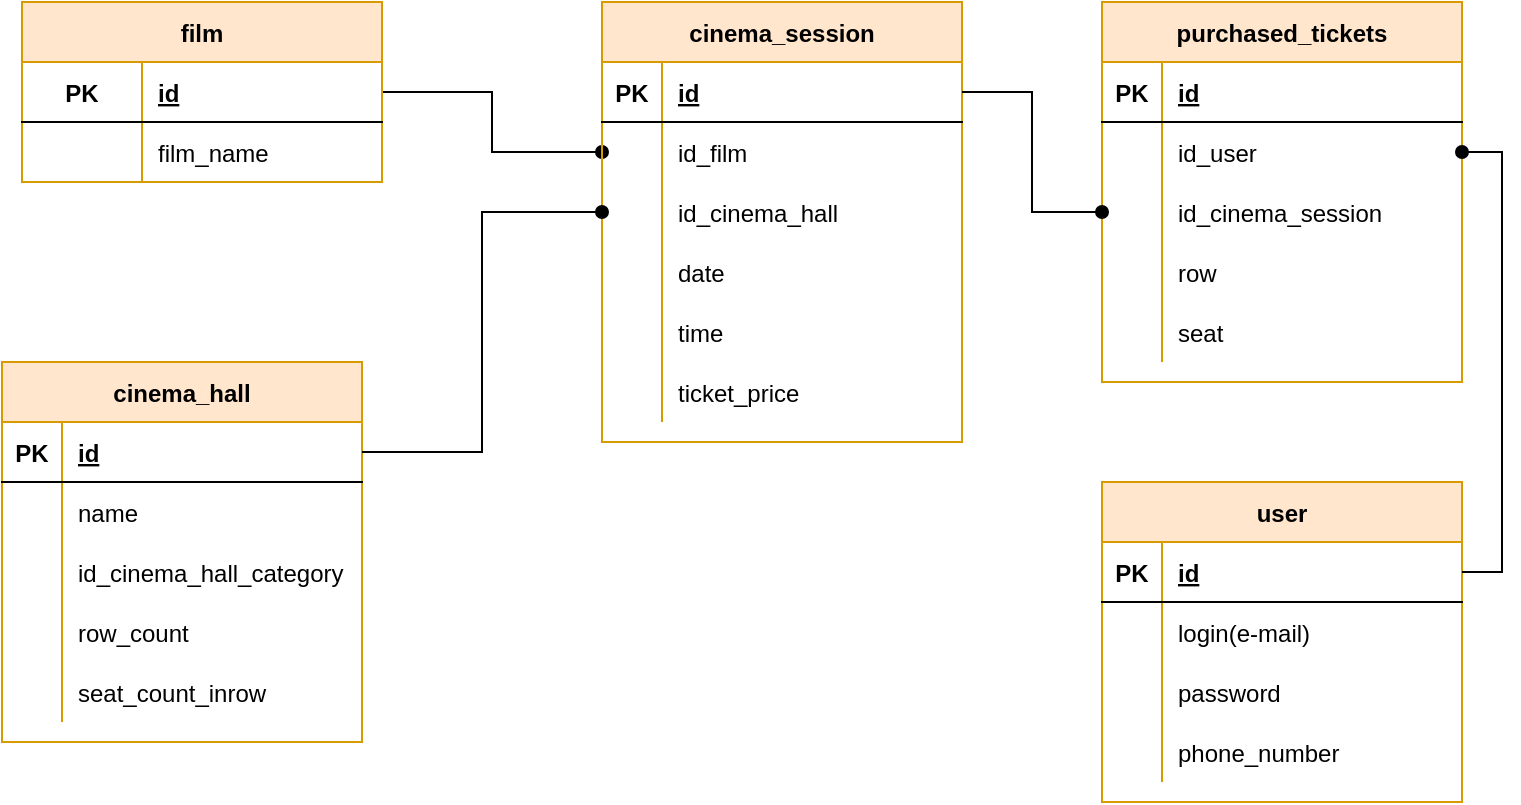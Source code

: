 <mxfile version="13.9.8" type="github">
  <diagram id="K_0Y14OT219pobGqaZKj" name="Page-1">
    <mxGraphModel dx="898" dy="511" grid="1" gridSize="10" guides="1" tooltips="1" connect="1" arrows="1" fold="1" page="1" pageScale="1" pageWidth="827" pageHeight="1169" math="0" shadow="0">
      <root>
        <mxCell id="0" />
        <mxCell id="1" parent="0" />
        <mxCell id="yguj9xTY37gFsHTAbNiu-161" value="purchased_tickets" style="shape=table;startSize=30;container=1;collapsible=1;childLayout=tableLayout;fixedRows=1;rowLines=0;fontStyle=1;align=center;resizeLast=1;fillColor=#ffe6cc;strokeColor=#d79b00;" parent="1" vertex="1">
          <mxGeometry x="580" y="20" width="180" height="190" as="geometry" />
        </mxCell>
        <mxCell id="yguj9xTY37gFsHTAbNiu-162" value="" style="shape=partialRectangle;collapsible=0;dropTarget=0;pointerEvents=0;fillColor=none;top=0;left=0;bottom=1;right=0;points=[[0,0.5],[1,0.5]];portConstraint=eastwest;" parent="yguj9xTY37gFsHTAbNiu-161" vertex="1">
          <mxGeometry y="30" width="180" height="30" as="geometry" />
        </mxCell>
        <mxCell id="yguj9xTY37gFsHTAbNiu-163" value="PK" style="shape=partialRectangle;connectable=0;fillColor=none;top=0;left=0;bottom=0;right=0;fontStyle=1;overflow=hidden;" parent="yguj9xTY37gFsHTAbNiu-162" vertex="1">
          <mxGeometry width="30" height="30" as="geometry" />
        </mxCell>
        <mxCell id="yguj9xTY37gFsHTAbNiu-164" value="id" style="shape=partialRectangle;connectable=0;fillColor=none;top=0;left=0;bottom=0;right=0;align=left;spacingLeft=6;fontStyle=5;overflow=hidden;" parent="yguj9xTY37gFsHTAbNiu-162" vertex="1">
          <mxGeometry x="30" width="150" height="30" as="geometry" />
        </mxCell>
        <mxCell id="yguj9xTY37gFsHTAbNiu-165" value="" style="shape=partialRectangle;collapsible=0;dropTarget=0;pointerEvents=0;fillColor=none;top=0;left=0;bottom=0;right=0;points=[[0,0.5],[1,0.5]];portConstraint=eastwest;" parent="yguj9xTY37gFsHTAbNiu-161" vertex="1">
          <mxGeometry y="60" width="180" height="30" as="geometry" />
        </mxCell>
        <mxCell id="yguj9xTY37gFsHTAbNiu-166" value="" style="shape=partialRectangle;connectable=0;fillColor=none;top=0;left=0;bottom=0;right=0;editable=1;overflow=hidden;fontStyle=1" parent="yguj9xTY37gFsHTAbNiu-165" vertex="1">
          <mxGeometry width="30" height="30" as="geometry" />
        </mxCell>
        <mxCell id="yguj9xTY37gFsHTAbNiu-167" value="id_user" style="shape=partialRectangle;connectable=0;fillColor=none;top=0;left=0;bottom=0;right=0;align=left;spacingLeft=6;overflow=hidden;" parent="yguj9xTY37gFsHTAbNiu-165" vertex="1">
          <mxGeometry x="30" width="150" height="30" as="geometry" />
        </mxCell>
        <mxCell id="yguj9xTY37gFsHTAbNiu-168" value="" style="shape=partialRectangle;collapsible=0;dropTarget=0;pointerEvents=0;fillColor=none;top=0;left=0;bottom=0;right=0;points=[[0,0.5],[1,0.5]];portConstraint=eastwest;" parent="yguj9xTY37gFsHTAbNiu-161" vertex="1">
          <mxGeometry y="90" width="180" height="30" as="geometry" />
        </mxCell>
        <mxCell id="yguj9xTY37gFsHTAbNiu-169" value="" style="shape=partialRectangle;connectable=0;fillColor=none;top=0;left=0;bottom=0;right=0;editable=1;overflow=hidden;fontStyle=1" parent="yguj9xTY37gFsHTAbNiu-168" vertex="1">
          <mxGeometry width="30" height="30" as="geometry" />
        </mxCell>
        <mxCell id="yguj9xTY37gFsHTAbNiu-170" value="id_cinema_session" style="shape=partialRectangle;connectable=0;fillColor=none;top=0;left=0;bottom=0;right=0;align=left;spacingLeft=6;overflow=hidden;" parent="yguj9xTY37gFsHTAbNiu-168" vertex="1">
          <mxGeometry x="30" width="150" height="30" as="geometry" />
        </mxCell>
        <mxCell id="yguj9xTY37gFsHTAbNiu-171" value="" style="shape=partialRectangle;collapsible=0;dropTarget=0;pointerEvents=0;fillColor=none;top=0;left=0;bottom=0;right=0;points=[[0,0.5],[1,0.5]];portConstraint=eastwest;" parent="yguj9xTY37gFsHTAbNiu-161" vertex="1">
          <mxGeometry y="120" width="180" height="30" as="geometry" />
        </mxCell>
        <mxCell id="yguj9xTY37gFsHTAbNiu-172" value="" style="shape=partialRectangle;connectable=0;fillColor=none;top=0;left=0;bottom=0;right=0;editable=1;overflow=hidden;" parent="yguj9xTY37gFsHTAbNiu-171" vertex="1">
          <mxGeometry width="30" height="30" as="geometry" />
        </mxCell>
        <mxCell id="yguj9xTY37gFsHTAbNiu-173" value="row" style="shape=partialRectangle;connectable=0;fillColor=none;top=0;left=0;bottom=0;right=0;align=left;spacingLeft=6;overflow=hidden;" parent="yguj9xTY37gFsHTAbNiu-171" vertex="1">
          <mxGeometry x="30" width="150" height="30" as="geometry" />
        </mxCell>
        <mxCell id="yguj9xTY37gFsHTAbNiu-174" value="" style="shape=partialRectangle;collapsible=0;dropTarget=0;pointerEvents=0;fillColor=none;top=0;left=0;bottom=0;right=0;points=[[0,0.5],[1,0.5]];portConstraint=eastwest;" parent="yguj9xTY37gFsHTAbNiu-161" vertex="1">
          <mxGeometry y="150" width="180" height="30" as="geometry" />
        </mxCell>
        <mxCell id="yguj9xTY37gFsHTAbNiu-175" value="" style="shape=partialRectangle;connectable=0;fillColor=none;top=0;left=0;bottom=0;right=0;editable=1;overflow=hidden;" parent="yguj9xTY37gFsHTAbNiu-174" vertex="1">
          <mxGeometry width="30" height="30" as="geometry" />
        </mxCell>
        <mxCell id="yguj9xTY37gFsHTAbNiu-176" value="seat" style="shape=partialRectangle;connectable=0;fillColor=none;top=0;left=0;bottom=0;right=0;align=left;spacingLeft=6;overflow=hidden;" parent="yguj9xTY37gFsHTAbNiu-174" vertex="1">
          <mxGeometry x="30" width="150" height="30" as="geometry" />
        </mxCell>
        <mxCell id="yguj9xTY37gFsHTAbNiu-103" value="user" style="shape=table;startSize=30;container=1;collapsible=1;childLayout=tableLayout;fixedRows=1;rowLines=0;fontStyle=1;align=center;resizeLast=1;fillColor=#ffe6cc;strokeColor=#d79b00;" parent="1" vertex="1">
          <mxGeometry x="580" y="260" width="180" height="160" as="geometry" />
        </mxCell>
        <mxCell id="yguj9xTY37gFsHTAbNiu-104" value="" style="shape=partialRectangle;collapsible=0;dropTarget=0;pointerEvents=0;fillColor=none;top=0;left=0;bottom=1;right=0;points=[[0,0.5],[1,0.5]];portConstraint=eastwest;" parent="yguj9xTY37gFsHTAbNiu-103" vertex="1">
          <mxGeometry y="30" width="180" height="30" as="geometry" />
        </mxCell>
        <mxCell id="yguj9xTY37gFsHTAbNiu-105" value="PK" style="shape=partialRectangle;connectable=0;fillColor=none;top=0;left=0;bottom=0;right=0;fontStyle=1;overflow=hidden;" parent="yguj9xTY37gFsHTAbNiu-104" vertex="1">
          <mxGeometry width="30" height="30" as="geometry" />
        </mxCell>
        <mxCell id="yguj9xTY37gFsHTAbNiu-106" value="id" style="shape=partialRectangle;connectable=0;fillColor=none;top=0;left=0;bottom=0;right=0;align=left;spacingLeft=6;fontStyle=5;overflow=hidden;" parent="yguj9xTY37gFsHTAbNiu-104" vertex="1">
          <mxGeometry x="30" width="150" height="30" as="geometry" />
        </mxCell>
        <mxCell id="yguj9xTY37gFsHTAbNiu-107" value="" style="shape=partialRectangle;collapsible=0;dropTarget=0;pointerEvents=0;fillColor=none;top=0;left=0;bottom=0;right=0;points=[[0,0.5],[1,0.5]];portConstraint=eastwest;" parent="yguj9xTY37gFsHTAbNiu-103" vertex="1">
          <mxGeometry y="60" width="180" height="30" as="geometry" />
        </mxCell>
        <mxCell id="yguj9xTY37gFsHTAbNiu-108" value="" style="shape=partialRectangle;connectable=0;fillColor=none;top=0;left=0;bottom=0;right=0;editable=1;overflow=hidden;" parent="yguj9xTY37gFsHTAbNiu-107" vertex="1">
          <mxGeometry width="30" height="30" as="geometry" />
        </mxCell>
        <mxCell id="yguj9xTY37gFsHTAbNiu-109" value="login(e-mail)" style="shape=partialRectangle;connectable=0;fillColor=none;top=0;left=0;bottom=0;right=0;align=left;spacingLeft=6;overflow=hidden;" parent="yguj9xTY37gFsHTAbNiu-107" vertex="1">
          <mxGeometry x="30" width="150" height="30" as="geometry" />
        </mxCell>
        <mxCell id="yguj9xTY37gFsHTAbNiu-110" value="" style="shape=partialRectangle;collapsible=0;dropTarget=0;pointerEvents=0;fillColor=none;top=0;left=0;bottom=0;right=0;points=[[0,0.5],[1,0.5]];portConstraint=eastwest;" parent="yguj9xTY37gFsHTAbNiu-103" vertex="1">
          <mxGeometry y="90" width="180" height="30" as="geometry" />
        </mxCell>
        <mxCell id="yguj9xTY37gFsHTAbNiu-111" value="" style="shape=partialRectangle;connectable=0;fillColor=none;top=0;left=0;bottom=0;right=0;editable=1;overflow=hidden;" parent="yguj9xTY37gFsHTAbNiu-110" vertex="1">
          <mxGeometry width="30" height="30" as="geometry" />
        </mxCell>
        <mxCell id="yguj9xTY37gFsHTAbNiu-112" value="password" style="shape=partialRectangle;connectable=0;fillColor=none;top=0;left=0;bottom=0;right=0;align=left;spacingLeft=6;overflow=hidden;" parent="yguj9xTY37gFsHTAbNiu-110" vertex="1">
          <mxGeometry x="30" width="150" height="30" as="geometry" />
        </mxCell>
        <mxCell id="yguj9xTY37gFsHTAbNiu-113" value="" style="shape=partialRectangle;collapsible=0;dropTarget=0;pointerEvents=0;fillColor=none;top=0;left=0;bottom=0;right=0;points=[[0,0.5],[1,0.5]];portConstraint=eastwest;" parent="yguj9xTY37gFsHTAbNiu-103" vertex="1">
          <mxGeometry y="120" width="180" height="30" as="geometry" />
        </mxCell>
        <mxCell id="yguj9xTY37gFsHTAbNiu-114" value="" style="shape=partialRectangle;connectable=0;fillColor=none;top=0;left=0;bottom=0;right=0;editable=1;overflow=hidden;" parent="yguj9xTY37gFsHTAbNiu-113" vertex="1">
          <mxGeometry width="30" height="30" as="geometry" />
        </mxCell>
        <mxCell id="yguj9xTY37gFsHTAbNiu-115" value="phone_number" style="shape=partialRectangle;connectable=0;fillColor=none;top=0;left=0;bottom=0;right=0;align=left;spacingLeft=6;overflow=hidden;" parent="yguj9xTY37gFsHTAbNiu-113" vertex="1">
          <mxGeometry x="30" width="150" height="30" as="geometry" />
        </mxCell>
        <mxCell id="yguj9xTY37gFsHTAbNiu-182" style="edgeStyle=orthogonalEdgeStyle;rounded=0;orthogonalLoop=1;jettySize=auto;html=1;exitX=1;exitY=0.5;exitDx=0;exitDy=0;entryX=1;entryY=0.5;entryDx=0;entryDy=0;startArrow=oval;startFill=1;endArrow=none;endFill=0;" parent="1" source="yguj9xTY37gFsHTAbNiu-165" target="yguj9xTY37gFsHTAbNiu-104" edge="1">
          <mxGeometry relative="1" as="geometry" />
        </mxCell>
        <mxCell id="yguj9xTY37gFsHTAbNiu-187" style="edgeStyle=elbowEdgeStyle;rounded=0;orthogonalLoop=1;jettySize=auto;html=1;exitX=1;exitY=0.5;exitDx=0;exitDy=0;entryX=0;entryY=0.5;entryDx=0;entryDy=0;startArrow=none;startFill=0;endArrow=oval;endFill=1;" parent="1" source="yguj9xTY37gFsHTAbNiu-65" target="yguj9xTY37gFsHTAbNiu-88" edge="1">
          <mxGeometry relative="1" as="geometry" />
        </mxCell>
        <mxCell id="yguj9xTY37gFsHTAbNiu-64" value="film" style="shape=table;startSize=30;container=1;collapsible=1;childLayout=tableLayout;fixedRows=1;rowLines=0;fontStyle=1;align=center;resizeLast=1;fillColor=#ffe6cc;strokeColor=#d79b00;" parent="1" vertex="1">
          <mxGeometry x="40" y="20" width="180" height="90" as="geometry" />
        </mxCell>
        <mxCell id="yguj9xTY37gFsHTAbNiu-65" value="" style="shape=partialRectangle;collapsible=0;dropTarget=0;pointerEvents=0;fillColor=none;top=0;left=0;bottom=1;right=0;points=[[0,0.5],[1,0.5]];portConstraint=eastwest;" parent="yguj9xTY37gFsHTAbNiu-64" vertex="1">
          <mxGeometry y="30" width="180" height="30" as="geometry" />
        </mxCell>
        <mxCell id="yguj9xTY37gFsHTAbNiu-66" value="PK" style="shape=partialRectangle;connectable=0;fillColor=none;top=0;left=0;bottom=0;right=0;fontStyle=1;overflow=hidden;" parent="yguj9xTY37gFsHTAbNiu-65" vertex="1">
          <mxGeometry width="60" height="30" as="geometry" />
        </mxCell>
        <mxCell id="yguj9xTY37gFsHTAbNiu-67" value="id" style="shape=partialRectangle;connectable=0;fillColor=none;top=0;left=0;bottom=0;right=0;align=left;spacingLeft=6;fontStyle=5;overflow=hidden;" parent="yguj9xTY37gFsHTAbNiu-65" vertex="1">
          <mxGeometry x="60" width="120" height="30" as="geometry" />
        </mxCell>
        <mxCell id="yguj9xTY37gFsHTAbNiu-68" value="" style="shape=partialRectangle;collapsible=0;dropTarget=0;pointerEvents=0;fillColor=none;top=0;left=0;bottom=0;right=0;points=[[0,0.5],[1,0.5]];portConstraint=eastwest;" parent="yguj9xTY37gFsHTAbNiu-64" vertex="1">
          <mxGeometry y="60" width="180" height="30" as="geometry" />
        </mxCell>
        <mxCell id="yguj9xTY37gFsHTAbNiu-69" value="" style="shape=partialRectangle;connectable=0;fillColor=none;top=0;left=0;bottom=0;right=0;editable=1;overflow=hidden;" parent="yguj9xTY37gFsHTAbNiu-68" vertex="1">
          <mxGeometry width="60" height="30" as="geometry" />
        </mxCell>
        <mxCell id="yguj9xTY37gFsHTAbNiu-70" value="film_name" style="shape=partialRectangle;connectable=0;fillColor=none;top=0;left=0;bottom=0;right=0;align=left;spacingLeft=6;overflow=hidden;" parent="yguj9xTY37gFsHTAbNiu-68" vertex="1">
          <mxGeometry x="60" width="120" height="30" as="geometry" />
        </mxCell>
        <mxCell id="yguj9xTY37gFsHTAbNiu-84" value="cinema_session" style="shape=table;startSize=30;container=1;collapsible=1;childLayout=tableLayout;fixedRows=1;rowLines=0;fontStyle=1;align=center;resizeLast=1;fillColor=#ffe6cc;strokeColor=#d79b00;" parent="1" vertex="1">
          <mxGeometry x="330" y="20" width="180" height="220" as="geometry" />
        </mxCell>
        <mxCell id="yguj9xTY37gFsHTAbNiu-85" value="" style="shape=partialRectangle;collapsible=0;dropTarget=0;pointerEvents=0;fillColor=none;top=0;left=0;bottom=1;right=0;points=[[0,0.5],[1,0.5]];portConstraint=eastwest;" parent="yguj9xTY37gFsHTAbNiu-84" vertex="1">
          <mxGeometry y="30" width="180" height="30" as="geometry" />
        </mxCell>
        <mxCell id="yguj9xTY37gFsHTAbNiu-86" value="PK" style="shape=partialRectangle;connectable=0;fillColor=none;top=0;left=0;bottom=0;right=0;fontStyle=1;overflow=hidden;" parent="yguj9xTY37gFsHTAbNiu-85" vertex="1">
          <mxGeometry width="30" height="30" as="geometry" />
        </mxCell>
        <mxCell id="yguj9xTY37gFsHTAbNiu-87" value="id" style="shape=partialRectangle;connectable=0;fillColor=none;top=0;left=0;bottom=0;right=0;align=left;spacingLeft=6;fontStyle=5;overflow=hidden;" parent="yguj9xTY37gFsHTAbNiu-85" vertex="1">
          <mxGeometry x="30" width="150" height="30" as="geometry" />
        </mxCell>
        <mxCell id="yguj9xTY37gFsHTAbNiu-88" value="" style="shape=partialRectangle;collapsible=0;dropTarget=0;pointerEvents=0;fillColor=none;top=0;left=0;bottom=0;right=0;points=[[0,0.5],[1,0.5]];portConstraint=eastwest;" parent="yguj9xTY37gFsHTAbNiu-84" vertex="1">
          <mxGeometry y="60" width="180" height="30" as="geometry" />
        </mxCell>
        <mxCell id="yguj9xTY37gFsHTAbNiu-89" value="" style="shape=partialRectangle;connectable=0;fillColor=none;top=0;left=0;bottom=0;right=0;editable=1;overflow=hidden;fontStyle=1" parent="yguj9xTY37gFsHTAbNiu-88" vertex="1">
          <mxGeometry width="30" height="30" as="geometry" />
        </mxCell>
        <mxCell id="yguj9xTY37gFsHTAbNiu-90" value="id_film" style="shape=partialRectangle;connectable=0;fillColor=none;top=0;left=0;bottom=0;right=0;align=left;spacingLeft=6;overflow=hidden;" parent="yguj9xTY37gFsHTAbNiu-88" vertex="1">
          <mxGeometry x="30" width="150" height="30" as="geometry" />
        </mxCell>
        <mxCell id="yguj9xTY37gFsHTAbNiu-91" value="" style="shape=partialRectangle;collapsible=0;dropTarget=0;pointerEvents=0;fillColor=none;top=0;left=0;bottom=0;right=0;points=[[0,0.5],[1,0.5]];portConstraint=eastwest;" parent="yguj9xTY37gFsHTAbNiu-84" vertex="1">
          <mxGeometry y="90" width="180" height="30" as="geometry" />
        </mxCell>
        <mxCell id="yguj9xTY37gFsHTAbNiu-92" value="" style="shape=partialRectangle;connectable=0;fillColor=none;top=0;left=0;bottom=0;right=0;editable=1;overflow=hidden;fontStyle=1" parent="yguj9xTY37gFsHTAbNiu-91" vertex="1">
          <mxGeometry width="30" height="30" as="geometry" />
        </mxCell>
        <mxCell id="yguj9xTY37gFsHTAbNiu-93" value="id_cinema_hall" style="shape=partialRectangle;connectable=0;fillColor=none;top=0;left=0;bottom=0;right=0;align=left;spacingLeft=6;overflow=hidden;" parent="yguj9xTY37gFsHTAbNiu-91" vertex="1">
          <mxGeometry x="30" width="150" height="30" as="geometry" />
        </mxCell>
        <mxCell id="yguj9xTY37gFsHTAbNiu-94" value="" style="shape=partialRectangle;collapsible=0;dropTarget=0;pointerEvents=0;fillColor=none;top=0;left=0;bottom=0;right=0;points=[[0,0.5],[1,0.5]];portConstraint=eastwest;" parent="yguj9xTY37gFsHTAbNiu-84" vertex="1">
          <mxGeometry y="120" width="180" height="30" as="geometry" />
        </mxCell>
        <mxCell id="yguj9xTY37gFsHTAbNiu-95" value="" style="shape=partialRectangle;connectable=0;fillColor=none;top=0;left=0;bottom=0;right=0;editable=1;overflow=hidden;" parent="yguj9xTY37gFsHTAbNiu-94" vertex="1">
          <mxGeometry width="30" height="30" as="geometry" />
        </mxCell>
        <mxCell id="yguj9xTY37gFsHTAbNiu-96" value="date" style="shape=partialRectangle;connectable=0;fillColor=none;top=0;left=0;bottom=0;right=0;align=left;spacingLeft=6;overflow=hidden;" parent="yguj9xTY37gFsHTAbNiu-94" vertex="1">
          <mxGeometry x="30" width="150" height="30" as="geometry" />
        </mxCell>
        <mxCell id="yguj9xTY37gFsHTAbNiu-97" value="" style="shape=partialRectangle;collapsible=0;dropTarget=0;pointerEvents=0;fillColor=none;top=0;left=0;bottom=0;right=0;points=[[0,0.5],[1,0.5]];portConstraint=eastwest;" parent="yguj9xTY37gFsHTAbNiu-84" vertex="1">
          <mxGeometry y="150" width="180" height="30" as="geometry" />
        </mxCell>
        <mxCell id="yguj9xTY37gFsHTAbNiu-98" value="" style="shape=partialRectangle;connectable=0;fillColor=none;top=0;left=0;bottom=0;right=0;editable=1;overflow=hidden;" parent="yguj9xTY37gFsHTAbNiu-97" vertex="1">
          <mxGeometry width="30" height="30" as="geometry" />
        </mxCell>
        <mxCell id="yguj9xTY37gFsHTAbNiu-99" value="time" style="shape=partialRectangle;connectable=0;fillColor=none;top=0;left=0;bottom=0;right=0;align=left;spacingLeft=6;overflow=hidden;" parent="yguj9xTY37gFsHTAbNiu-97" vertex="1">
          <mxGeometry x="30" width="150" height="30" as="geometry" />
        </mxCell>
        <mxCell id="yguj9xTY37gFsHTAbNiu-100" value="" style="shape=partialRectangle;collapsible=0;dropTarget=0;pointerEvents=0;fillColor=none;top=0;left=0;bottom=0;right=0;points=[[0,0.5],[1,0.5]];portConstraint=eastwest;" parent="yguj9xTY37gFsHTAbNiu-84" vertex="1">
          <mxGeometry y="180" width="180" height="30" as="geometry" />
        </mxCell>
        <mxCell id="yguj9xTY37gFsHTAbNiu-101" value="" style="shape=partialRectangle;connectable=0;fillColor=none;top=0;left=0;bottom=0;right=0;editable=1;overflow=hidden;" parent="yguj9xTY37gFsHTAbNiu-100" vertex="1">
          <mxGeometry width="30" height="30" as="geometry" />
        </mxCell>
        <mxCell id="yguj9xTY37gFsHTAbNiu-102" value="ticket_price" style="shape=partialRectangle;connectable=0;fillColor=none;top=0;left=0;bottom=0;right=0;align=left;spacingLeft=6;overflow=hidden;" parent="yguj9xTY37gFsHTAbNiu-100" vertex="1">
          <mxGeometry x="30" width="150" height="30" as="geometry" />
        </mxCell>
        <mxCell id="yguj9xTY37gFsHTAbNiu-148" value="cinema_hall" style="shape=table;startSize=30;container=1;collapsible=1;childLayout=tableLayout;fixedRows=1;rowLines=0;fontStyle=1;align=center;resizeLast=1;fillColor=#ffe6cc;strokeColor=#d79b00;" parent="1" vertex="1">
          <mxGeometry x="30" y="200" width="180" height="190" as="geometry" />
        </mxCell>
        <mxCell id="yguj9xTY37gFsHTAbNiu-149" value="" style="shape=partialRectangle;collapsible=0;dropTarget=0;pointerEvents=0;fillColor=none;top=0;left=0;bottom=1;right=0;points=[[0,0.5],[1,0.5]];portConstraint=eastwest;" parent="yguj9xTY37gFsHTAbNiu-148" vertex="1">
          <mxGeometry y="30" width="180" height="30" as="geometry" />
        </mxCell>
        <mxCell id="yguj9xTY37gFsHTAbNiu-150" value="PK" style="shape=partialRectangle;connectable=0;fillColor=none;top=0;left=0;bottom=0;right=0;fontStyle=1;overflow=hidden;" parent="yguj9xTY37gFsHTAbNiu-149" vertex="1">
          <mxGeometry width="30" height="30" as="geometry" />
        </mxCell>
        <mxCell id="yguj9xTY37gFsHTAbNiu-151" value="id" style="shape=partialRectangle;connectable=0;fillColor=none;top=0;left=0;bottom=0;right=0;align=left;spacingLeft=6;fontStyle=5;overflow=hidden;" parent="yguj9xTY37gFsHTAbNiu-149" vertex="1">
          <mxGeometry x="30" width="150" height="30" as="geometry" />
        </mxCell>
        <mxCell id="yguj9xTY37gFsHTAbNiu-152" value="" style="shape=partialRectangle;collapsible=0;dropTarget=0;pointerEvents=0;fillColor=none;top=0;left=0;bottom=0;right=0;points=[[0,0.5],[1,0.5]];portConstraint=eastwest;" parent="yguj9xTY37gFsHTAbNiu-148" vertex="1">
          <mxGeometry y="60" width="180" height="30" as="geometry" />
        </mxCell>
        <mxCell id="yguj9xTY37gFsHTAbNiu-153" value="" style="shape=partialRectangle;connectable=0;fillColor=none;top=0;left=0;bottom=0;right=0;editable=1;overflow=hidden;" parent="yguj9xTY37gFsHTAbNiu-152" vertex="1">
          <mxGeometry width="30" height="30" as="geometry" />
        </mxCell>
        <mxCell id="yguj9xTY37gFsHTAbNiu-154" value="name" style="shape=partialRectangle;connectable=0;fillColor=none;top=0;left=0;bottom=0;right=0;align=left;spacingLeft=6;overflow=hidden;" parent="yguj9xTY37gFsHTAbNiu-152" vertex="1">
          <mxGeometry x="30" width="150" height="30" as="geometry" />
        </mxCell>
        <mxCell id="yguj9xTY37gFsHTAbNiu-155" value="" style="shape=partialRectangle;collapsible=0;dropTarget=0;pointerEvents=0;fillColor=none;top=0;left=0;bottom=0;right=0;points=[[0,0.5],[1,0.5]];portConstraint=eastwest;" parent="yguj9xTY37gFsHTAbNiu-148" vertex="1">
          <mxGeometry y="90" width="180" height="30" as="geometry" />
        </mxCell>
        <mxCell id="yguj9xTY37gFsHTAbNiu-156" value="" style="shape=partialRectangle;connectable=0;fillColor=none;top=0;left=0;bottom=0;right=0;editable=1;overflow=hidden;fontStyle=1" parent="yguj9xTY37gFsHTAbNiu-155" vertex="1">
          <mxGeometry width="30" height="30" as="geometry" />
        </mxCell>
        <mxCell id="yguj9xTY37gFsHTAbNiu-157" value="id_cinema_hall_category" style="shape=partialRectangle;connectable=0;fillColor=none;top=0;left=0;bottom=0;right=0;align=left;spacingLeft=6;overflow=hidden;" parent="yguj9xTY37gFsHTAbNiu-155" vertex="1">
          <mxGeometry x="30" width="150" height="30" as="geometry" />
        </mxCell>
        <mxCell id="aE-oNKv6D8wF9RL6ohXN-21" value="" style="shape=partialRectangle;collapsible=0;dropTarget=0;pointerEvents=0;fillColor=none;top=0;left=0;bottom=0;right=0;points=[[0,0.5],[1,0.5]];portConstraint=eastwest;" parent="yguj9xTY37gFsHTAbNiu-148" vertex="1">
          <mxGeometry y="120" width="180" height="30" as="geometry" />
        </mxCell>
        <mxCell id="aE-oNKv6D8wF9RL6ohXN-22" value="" style="shape=partialRectangle;connectable=0;fillColor=none;top=0;left=0;bottom=0;right=0;editable=1;overflow=hidden;fontStyle=1" parent="aE-oNKv6D8wF9RL6ohXN-21" vertex="1">
          <mxGeometry width="30" height="30" as="geometry" />
        </mxCell>
        <mxCell id="aE-oNKv6D8wF9RL6ohXN-23" value="row_count" style="shape=partialRectangle;connectable=0;fillColor=none;top=0;left=0;bottom=0;right=0;align=left;spacingLeft=6;overflow=hidden;" parent="aE-oNKv6D8wF9RL6ohXN-21" vertex="1">
          <mxGeometry x="30" width="150" height="30" as="geometry" />
        </mxCell>
        <mxCell id="aE-oNKv6D8wF9RL6ohXN-24" value="" style="shape=partialRectangle;collapsible=0;dropTarget=0;pointerEvents=0;fillColor=none;top=0;left=0;bottom=0;right=0;points=[[0,0.5],[1,0.5]];portConstraint=eastwest;" parent="yguj9xTY37gFsHTAbNiu-148" vertex="1">
          <mxGeometry y="150" width="180" height="30" as="geometry" />
        </mxCell>
        <mxCell id="aE-oNKv6D8wF9RL6ohXN-25" value="" style="shape=partialRectangle;connectable=0;fillColor=none;top=0;left=0;bottom=0;right=0;editable=1;overflow=hidden;fontStyle=1" parent="aE-oNKv6D8wF9RL6ohXN-24" vertex="1">
          <mxGeometry width="30" height="30" as="geometry" />
        </mxCell>
        <mxCell id="aE-oNKv6D8wF9RL6ohXN-26" value="seat_count_inrow" style="shape=partialRectangle;connectable=0;fillColor=none;top=0;left=0;bottom=0;right=0;align=left;spacingLeft=6;overflow=hidden;" parent="aE-oNKv6D8wF9RL6ohXN-24" vertex="1">
          <mxGeometry x="30" width="150" height="30" as="geometry" />
        </mxCell>
        <mxCell id="yguj9xTY37gFsHTAbNiu-188" style="edgeStyle=elbowEdgeStyle;rounded=0;orthogonalLoop=1;jettySize=auto;html=1;exitX=0;exitY=0.5;exitDx=0;exitDy=0;entryX=1;entryY=0.5;entryDx=0;entryDy=0;startArrow=oval;startFill=1;endArrow=none;endFill=0;" parent="1" source="yguj9xTY37gFsHTAbNiu-91" target="yguj9xTY37gFsHTAbNiu-149" edge="1">
          <mxGeometry relative="1" as="geometry" />
        </mxCell>
        <mxCell id="yguj9xTY37gFsHTAbNiu-189" style="edgeStyle=elbowEdgeStyle;rounded=0;orthogonalLoop=1;jettySize=auto;html=1;exitX=1;exitY=0.5;exitDx=0;exitDy=0;entryX=0;entryY=0.5;entryDx=0;entryDy=0;startArrow=none;startFill=0;endArrow=oval;endFill=1;" parent="1" source="yguj9xTY37gFsHTAbNiu-85" target="yguj9xTY37gFsHTAbNiu-168" edge="1">
          <mxGeometry relative="1" as="geometry" />
        </mxCell>
      </root>
    </mxGraphModel>
  </diagram>
</mxfile>
